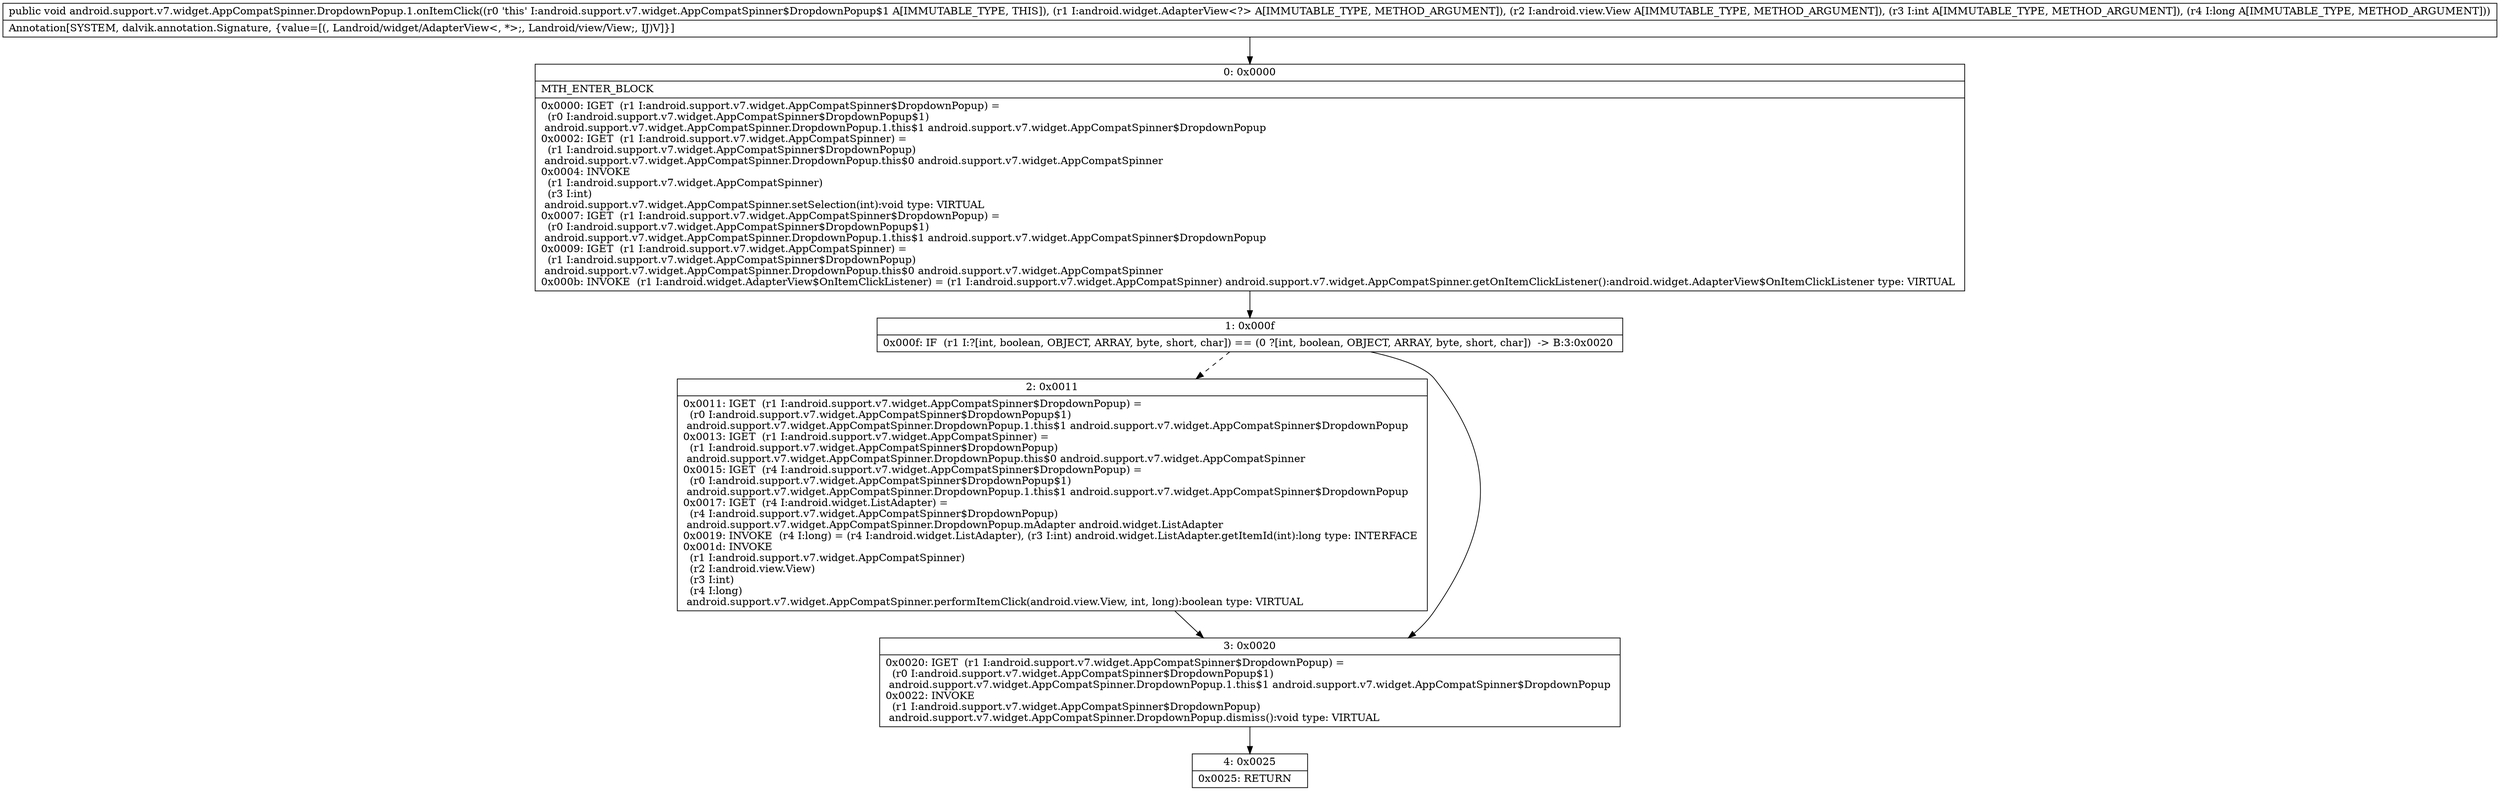 digraph "CFG forandroid.support.v7.widget.AppCompatSpinner.DropdownPopup.1.onItemClick(Landroid\/widget\/AdapterView;Landroid\/view\/View;IJ)V" {
Node_0 [shape=record,label="{0\:\ 0x0000|MTH_ENTER_BLOCK\l|0x0000: IGET  (r1 I:android.support.v7.widget.AppCompatSpinner$DropdownPopup) = \l  (r0 I:android.support.v7.widget.AppCompatSpinner$DropdownPopup$1)\l android.support.v7.widget.AppCompatSpinner.DropdownPopup.1.this$1 android.support.v7.widget.AppCompatSpinner$DropdownPopup \l0x0002: IGET  (r1 I:android.support.v7.widget.AppCompatSpinner) = \l  (r1 I:android.support.v7.widget.AppCompatSpinner$DropdownPopup)\l android.support.v7.widget.AppCompatSpinner.DropdownPopup.this$0 android.support.v7.widget.AppCompatSpinner \l0x0004: INVOKE  \l  (r1 I:android.support.v7.widget.AppCompatSpinner)\l  (r3 I:int)\l android.support.v7.widget.AppCompatSpinner.setSelection(int):void type: VIRTUAL \l0x0007: IGET  (r1 I:android.support.v7.widget.AppCompatSpinner$DropdownPopup) = \l  (r0 I:android.support.v7.widget.AppCompatSpinner$DropdownPopup$1)\l android.support.v7.widget.AppCompatSpinner.DropdownPopup.1.this$1 android.support.v7.widget.AppCompatSpinner$DropdownPopup \l0x0009: IGET  (r1 I:android.support.v7.widget.AppCompatSpinner) = \l  (r1 I:android.support.v7.widget.AppCompatSpinner$DropdownPopup)\l android.support.v7.widget.AppCompatSpinner.DropdownPopup.this$0 android.support.v7.widget.AppCompatSpinner \l0x000b: INVOKE  (r1 I:android.widget.AdapterView$OnItemClickListener) = (r1 I:android.support.v7.widget.AppCompatSpinner) android.support.v7.widget.AppCompatSpinner.getOnItemClickListener():android.widget.AdapterView$OnItemClickListener type: VIRTUAL \l}"];
Node_1 [shape=record,label="{1\:\ 0x000f|0x000f: IF  (r1 I:?[int, boolean, OBJECT, ARRAY, byte, short, char]) == (0 ?[int, boolean, OBJECT, ARRAY, byte, short, char])  \-\> B:3:0x0020 \l}"];
Node_2 [shape=record,label="{2\:\ 0x0011|0x0011: IGET  (r1 I:android.support.v7.widget.AppCompatSpinner$DropdownPopup) = \l  (r0 I:android.support.v7.widget.AppCompatSpinner$DropdownPopup$1)\l android.support.v7.widget.AppCompatSpinner.DropdownPopup.1.this$1 android.support.v7.widget.AppCompatSpinner$DropdownPopup \l0x0013: IGET  (r1 I:android.support.v7.widget.AppCompatSpinner) = \l  (r1 I:android.support.v7.widget.AppCompatSpinner$DropdownPopup)\l android.support.v7.widget.AppCompatSpinner.DropdownPopup.this$0 android.support.v7.widget.AppCompatSpinner \l0x0015: IGET  (r4 I:android.support.v7.widget.AppCompatSpinner$DropdownPopup) = \l  (r0 I:android.support.v7.widget.AppCompatSpinner$DropdownPopup$1)\l android.support.v7.widget.AppCompatSpinner.DropdownPopup.1.this$1 android.support.v7.widget.AppCompatSpinner$DropdownPopup \l0x0017: IGET  (r4 I:android.widget.ListAdapter) = \l  (r4 I:android.support.v7.widget.AppCompatSpinner$DropdownPopup)\l android.support.v7.widget.AppCompatSpinner.DropdownPopup.mAdapter android.widget.ListAdapter \l0x0019: INVOKE  (r4 I:long) = (r4 I:android.widget.ListAdapter), (r3 I:int) android.widget.ListAdapter.getItemId(int):long type: INTERFACE \l0x001d: INVOKE  \l  (r1 I:android.support.v7.widget.AppCompatSpinner)\l  (r2 I:android.view.View)\l  (r3 I:int)\l  (r4 I:long)\l android.support.v7.widget.AppCompatSpinner.performItemClick(android.view.View, int, long):boolean type: VIRTUAL \l}"];
Node_3 [shape=record,label="{3\:\ 0x0020|0x0020: IGET  (r1 I:android.support.v7.widget.AppCompatSpinner$DropdownPopup) = \l  (r0 I:android.support.v7.widget.AppCompatSpinner$DropdownPopup$1)\l android.support.v7.widget.AppCompatSpinner.DropdownPopup.1.this$1 android.support.v7.widget.AppCompatSpinner$DropdownPopup \l0x0022: INVOKE  \l  (r1 I:android.support.v7.widget.AppCompatSpinner$DropdownPopup)\l android.support.v7.widget.AppCompatSpinner.DropdownPopup.dismiss():void type: VIRTUAL \l}"];
Node_4 [shape=record,label="{4\:\ 0x0025|0x0025: RETURN   \l}"];
MethodNode[shape=record,label="{public void android.support.v7.widget.AppCompatSpinner.DropdownPopup.1.onItemClick((r0 'this' I:android.support.v7.widget.AppCompatSpinner$DropdownPopup$1 A[IMMUTABLE_TYPE, THIS]), (r1 I:android.widget.AdapterView\<?\> A[IMMUTABLE_TYPE, METHOD_ARGUMENT]), (r2 I:android.view.View A[IMMUTABLE_TYPE, METHOD_ARGUMENT]), (r3 I:int A[IMMUTABLE_TYPE, METHOD_ARGUMENT]), (r4 I:long A[IMMUTABLE_TYPE, METHOD_ARGUMENT]))  | Annotation[SYSTEM, dalvik.annotation.Signature, \{value=[(, Landroid\/widget\/AdapterView\<, *\>;, Landroid\/view\/View;, IJ)V]\}]\l}"];
MethodNode -> Node_0;
Node_0 -> Node_1;
Node_1 -> Node_2[style=dashed];
Node_1 -> Node_3;
Node_2 -> Node_3;
Node_3 -> Node_4;
}

